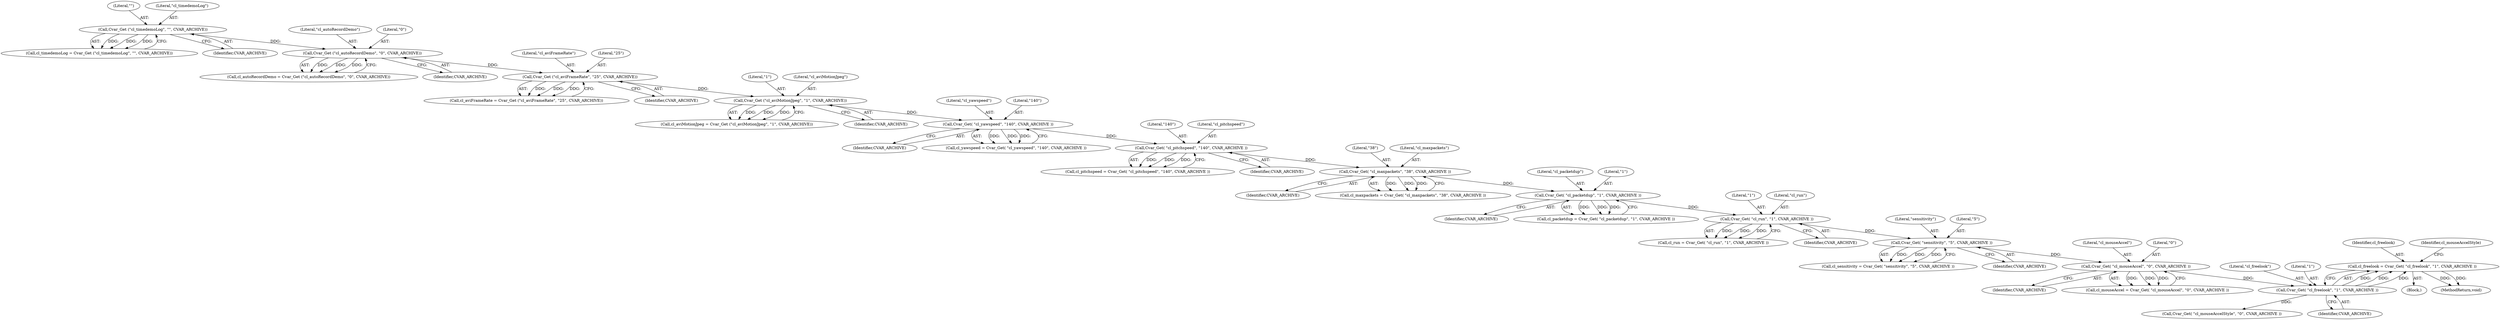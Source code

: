 digraph "0_OpenJK_b6ff2bcb1e4e6976d61e316175c6d7c99860fe20_3@API" {
"1000284" [label="(Call,cl_freelook = Cvar_Get( \"cl_freelook\", \"1\", CVAR_ARCHIVE ))"];
"1000286" [label="(Call,Cvar_Get( \"cl_freelook\", \"1\", CVAR_ARCHIVE ))"];
"1000280" [label="(Call,Cvar_Get( \"cl_mouseAccel\", \"0\", CVAR_ARCHIVE ))"];
"1000274" [label="(Call,Cvar_Get( \"sensitivity\", \"5\", CVAR_ARCHIVE ))"];
"1000268" [label="(Call,Cvar_Get( \"cl_run\", \"1\", CVAR_ARCHIVE ))"];
"1000262" [label="(Call,Cvar_Get( \"cl_packetdup\", \"1\", CVAR_ARCHIVE ))"];
"1000256" [label="(Call,Cvar_Get( \"cl_maxpackets\", \"38\", CVAR_ARCHIVE ))"];
"1000244" [label="(Call,Cvar_Get( \"cl_pitchspeed\", \"140\", CVAR_ARCHIVE ))"];
"1000238" [label="(Call,Cvar_Get( \"cl_yawspeed\", \"140\", CVAR_ARCHIVE ))"];
"1000214" [label="(Call,Cvar_Get (\"cl_aviMotionJpeg\", \"1\", CVAR_ARCHIVE))"];
"1000208" [label="(Call,Cvar_Get (\"cl_aviFrameRate\", \"25\", CVAR_ARCHIVE))"];
"1000202" [label="(Call,Cvar_Get (\"cl_autoRecordDemo\", \"0\", CVAR_ARCHIVE))"];
"1000196" [label="(Call,Cvar_Get (\"cl_timedemoLog\", \"\", CVAR_ARCHIVE))"];
"1000281" [label="(Literal,\"cl_mouseAccel\")"];
"1000244" [label="(Call,Cvar_Get( \"cl_pitchspeed\", \"140\", CVAR_ARCHIVE ))"];
"1000246" [label="(Literal,\"140\")"];
"1000259" [label="(Identifier,CVAR_ARCHIVE)"];
"1000194" [label="(Call,cl_timedemoLog = Cvar_Get (\"cl_timedemoLog\", \"\", CVAR_ARCHIVE))"];
"1000272" [label="(Call,cl_sensitivity = Cvar_Get( \"sensitivity\", \"5\", CVAR_ARCHIVE ))"];
"1000283" [label="(Identifier,CVAR_ARCHIVE)"];
"1000282" [label="(Literal,\"0\")"];
"1000105" [label="(Block,)"];
"1000268" [label="(Call,Cvar_Get( \"cl_run\", \"1\", CVAR_ARCHIVE ))"];
"1000200" [label="(Call,cl_autoRecordDemo = Cvar_Get (\"cl_autoRecordDemo\", \"0\", CVAR_ARCHIVE))"];
"1000205" [label="(Identifier,CVAR_ARCHIVE)"];
"1000242" [label="(Call,cl_pitchspeed = Cvar_Get( \"cl_pitchspeed\", \"140\", CVAR_ARCHIVE ))"];
"1000265" [label="(Identifier,CVAR_ARCHIVE)"];
"1000203" [label="(Literal,\"cl_autoRecordDemo\")"];
"1000284" [label="(Call,cl_freelook = Cvar_Get( \"cl_freelook\", \"1\", CVAR_ARCHIVE ))"];
"1000266" [label="(Call,cl_run = Cvar_Get( \"cl_run\", \"1\", CVAR_ARCHIVE ))"];
"1000270" [label="(Literal,\"1\")"];
"1000258" [label="(Literal,\"38\")"];
"1000206" [label="(Call,cl_aviFrameRate = Cvar_Get (\"cl_aviFrameRate\", \"25\", CVAR_ARCHIVE))"];
"1000216" [label="(Literal,\"1\")"];
"1000254" [label="(Call,cl_maxpackets = Cvar_Get( \"cl_maxpackets\", \"38\", CVAR_ARCHIVE ))"];
"1000257" [label="(Literal,\"cl_maxpackets\")"];
"1000239" [label="(Literal,\"cl_yawspeed\")"];
"1000209" [label="(Literal,\"cl_aviFrameRate\")"];
"1000275" [label="(Literal,\"sensitivity\")"];
"1000240" [label="(Literal,\"140\")"];
"1000280" [label="(Call,Cvar_Get( \"cl_mouseAccel\", \"0\", CVAR_ARCHIVE ))"];
"1000260" [label="(Call,cl_packetdup = Cvar_Get( \"cl_packetdup\", \"1\", CVAR_ARCHIVE ))"];
"1000198" [label="(Literal,\"\")"];
"1000274" [label="(Call,Cvar_Get( \"sensitivity\", \"5\", CVAR_ARCHIVE ))"];
"1000202" [label="(Call,Cvar_Get (\"cl_autoRecordDemo\", \"0\", CVAR_ARCHIVE))"];
"1000287" [label="(Literal,\"cl_freelook\")"];
"1000211" [label="(Identifier,CVAR_ARCHIVE)"];
"1000197" [label="(Literal,\"cl_timedemoLog\")"];
"1000276" [label="(Literal,\"5\")"];
"1000271" [label="(Identifier,CVAR_ARCHIVE)"];
"1000292" [label="(Call,Cvar_Get( \"cl_mouseAccelStyle\", \"0\", CVAR_ARCHIVE ))"];
"1000238" [label="(Call,Cvar_Get( \"cl_yawspeed\", \"140\", CVAR_ARCHIVE ))"];
"1000196" [label="(Call,Cvar_Get (\"cl_timedemoLog\", \"\", CVAR_ARCHIVE))"];
"1000199" [label="(Identifier,CVAR_ARCHIVE)"];
"1000263" [label="(Literal,\"cl_packetdup\")"];
"1000241" [label="(Identifier,CVAR_ARCHIVE)"];
"1000214" [label="(Call,Cvar_Get (\"cl_aviMotionJpeg\", \"1\", CVAR_ARCHIVE))"];
"1000212" [label="(Call,cl_aviMotionJpeg = Cvar_Get (\"cl_aviMotionJpeg\", \"1\", CVAR_ARCHIVE))"];
"1000204" [label="(Literal,\"0\")"];
"1000236" [label="(Call,cl_yawspeed = Cvar_Get( \"cl_yawspeed\", \"140\", CVAR_ARCHIVE ))"];
"1000285" [label="(Identifier,cl_freelook)"];
"1000247" [label="(Identifier,CVAR_ARCHIVE)"];
"1000269" [label="(Literal,\"cl_run\")"];
"1000217" [label="(Identifier,CVAR_ARCHIVE)"];
"1000288" [label="(Literal,\"1\")"];
"1000286" [label="(Call,Cvar_Get( \"cl_freelook\", \"1\", CVAR_ARCHIVE ))"];
"1000289" [label="(Identifier,CVAR_ARCHIVE)"];
"1000264" [label="(Literal,\"1\")"];
"1000278" [label="(Call,cl_mouseAccel = Cvar_Get( \"cl_mouseAccel\", \"0\", CVAR_ARCHIVE ))"];
"1000256" [label="(Call,Cvar_Get( \"cl_maxpackets\", \"38\", CVAR_ARCHIVE ))"];
"1000277" [label="(Identifier,CVAR_ARCHIVE)"];
"1000245" [label="(Literal,\"cl_pitchspeed\")"];
"1000208" [label="(Call,Cvar_Get (\"cl_aviFrameRate\", \"25\", CVAR_ARCHIVE))"];
"1000291" [label="(Identifier,cl_mouseAccelStyle)"];
"1000825" [label="(MethodReturn,void)"];
"1000262" [label="(Call,Cvar_Get( \"cl_packetdup\", \"1\", CVAR_ARCHIVE ))"];
"1000210" [label="(Literal,\"25\")"];
"1000215" [label="(Literal,\"cl_aviMotionJpeg\")"];
"1000284" -> "1000105"  [label="AST: "];
"1000284" -> "1000286"  [label="CFG: "];
"1000285" -> "1000284"  [label="AST: "];
"1000286" -> "1000284"  [label="AST: "];
"1000291" -> "1000284"  [label="CFG: "];
"1000284" -> "1000825"  [label="DDG: "];
"1000284" -> "1000825"  [label="DDG: "];
"1000286" -> "1000284"  [label="DDG: "];
"1000286" -> "1000284"  [label="DDG: "];
"1000286" -> "1000284"  [label="DDG: "];
"1000286" -> "1000289"  [label="CFG: "];
"1000287" -> "1000286"  [label="AST: "];
"1000288" -> "1000286"  [label="AST: "];
"1000289" -> "1000286"  [label="AST: "];
"1000280" -> "1000286"  [label="DDG: "];
"1000286" -> "1000292"  [label="DDG: "];
"1000280" -> "1000278"  [label="AST: "];
"1000280" -> "1000283"  [label="CFG: "];
"1000281" -> "1000280"  [label="AST: "];
"1000282" -> "1000280"  [label="AST: "];
"1000283" -> "1000280"  [label="AST: "];
"1000278" -> "1000280"  [label="CFG: "];
"1000280" -> "1000278"  [label="DDG: "];
"1000280" -> "1000278"  [label="DDG: "];
"1000280" -> "1000278"  [label="DDG: "];
"1000274" -> "1000280"  [label="DDG: "];
"1000274" -> "1000272"  [label="AST: "];
"1000274" -> "1000277"  [label="CFG: "];
"1000275" -> "1000274"  [label="AST: "];
"1000276" -> "1000274"  [label="AST: "];
"1000277" -> "1000274"  [label="AST: "];
"1000272" -> "1000274"  [label="CFG: "];
"1000274" -> "1000272"  [label="DDG: "];
"1000274" -> "1000272"  [label="DDG: "];
"1000274" -> "1000272"  [label="DDG: "];
"1000268" -> "1000274"  [label="DDG: "];
"1000268" -> "1000266"  [label="AST: "];
"1000268" -> "1000271"  [label="CFG: "];
"1000269" -> "1000268"  [label="AST: "];
"1000270" -> "1000268"  [label="AST: "];
"1000271" -> "1000268"  [label="AST: "];
"1000266" -> "1000268"  [label="CFG: "];
"1000268" -> "1000266"  [label="DDG: "];
"1000268" -> "1000266"  [label="DDG: "];
"1000268" -> "1000266"  [label="DDG: "];
"1000262" -> "1000268"  [label="DDG: "];
"1000262" -> "1000260"  [label="AST: "];
"1000262" -> "1000265"  [label="CFG: "];
"1000263" -> "1000262"  [label="AST: "];
"1000264" -> "1000262"  [label="AST: "];
"1000265" -> "1000262"  [label="AST: "];
"1000260" -> "1000262"  [label="CFG: "];
"1000262" -> "1000260"  [label="DDG: "];
"1000262" -> "1000260"  [label="DDG: "];
"1000262" -> "1000260"  [label="DDG: "];
"1000256" -> "1000262"  [label="DDG: "];
"1000256" -> "1000254"  [label="AST: "];
"1000256" -> "1000259"  [label="CFG: "];
"1000257" -> "1000256"  [label="AST: "];
"1000258" -> "1000256"  [label="AST: "];
"1000259" -> "1000256"  [label="AST: "];
"1000254" -> "1000256"  [label="CFG: "];
"1000256" -> "1000254"  [label="DDG: "];
"1000256" -> "1000254"  [label="DDG: "];
"1000256" -> "1000254"  [label="DDG: "];
"1000244" -> "1000256"  [label="DDG: "];
"1000244" -> "1000242"  [label="AST: "];
"1000244" -> "1000247"  [label="CFG: "];
"1000245" -> "1000244"  [label="AST: "];
"1000246" -> "1000244"  [label="AST: "];
"1000247" -> "1000244"  [label="AST: "];
"1000242" -> "1000244"  [label="CFG: "];
"1000244" -> "1000242"  [label="DDG: "];
"1000244" -> "1000242"  [label="DDG: "];
"1000244" -> "1000242"  [label="DDG: "];
"1000238" -> "1000244"  [label="DDG: "];
"1000238" -> "1000236"  [label="AST: "];
"1000238" -> "1000241"  [label="CFG: "];
"1000239" -> "1000238"  [label="AST: "];
"1000240" -> "1000238"  [label="AST: "];
"1000241" -> "1000238"  [label="AST: "];
"1000236" -> "1000238"  [label="CFG: "];
"1000238" -> "1000236"  [label="DDG: "];
"1000238" -> "1000236"  [label="DDG: "];
"1000238" -> "1000236"  [label="DDG: "];
"1000214" -> "1000238"  [label="DDG: "];
"1000214" -> "1000212"  [label="AST: "];
"1000214" -> "1000217"  [label="CFG: "];
"1000215" -> "1000214"  [label="AST: "];
"1000216" -> "1000214"  [label="AST: "];
"1000217" -> "1000214"  [label="AST: "];
"1000212" -> "1000214"  [label="CFG: "];
"1000214" -> "1000212"  [label="DDG: "];
"1000214" -> "1000212"  [label="DDG: "];
"1000214" -> "1000212"  [label="DDG: "];
"1000208" -> "1000214"  [label="DDG: "];
"1000208" -> "1000206"  [label="AST: "];
"1000208" -> "1000211"  [label="CFG: "];
"1000209" -> "1000208"  [label="AST: "];
"1000210" -> "1000208"  [label="AST: "];
"1000211" -> "1000208"  [label="AST: "];
"1000206" -> "1000208"  [label="CFG: "];
"1000208" -> "1000206"  [label="DDG: "];
"1000208" -> "1000206"  [label="DDG: "];
"1000208" -> "1000206"  [label="DDG: "];
"1000202" -> "1000208"  [label="DDG: "];
"1000202" -> "1000200"  [label="AST: "];
"1000202" -> "1000205"  [label="CFG: "];
"1000203" -> "1000202"  [label="AST: "];
"1000204" -> "1000202"  [label="AST: "];
"1000205" -> "1000202"  [label="AST: "];
"1000200" -> "1000202"  [label="CFG: "];
"1000202" -> "1000200"  [label="DDG: "];
"1000202" -> "1000200"  [label="DDG: "];
"1000202" -> "1000200"  [label="DDG: "];
"1000196" -> "1000202"  [label="DDG: "];
"1000196" -> "1000194"  [label="AST: "];
"1000196" -> "1000199"  [label="CFG: "];
"1000197" -> "1000196"  [label="AST: "];
"1000198" -> "1000196"  [label="AST: "];
"1000199" -> "1000196"  [label="AST: "];
"1000194" -> "1000196"  [label="CFG: "];
"1000196" -> "1000194"  [label="DDG: "];
"1000196" -> "1000194"  [label="DDG: "];
"1000196" -> "1000194"  [label="DDG: "];
}
